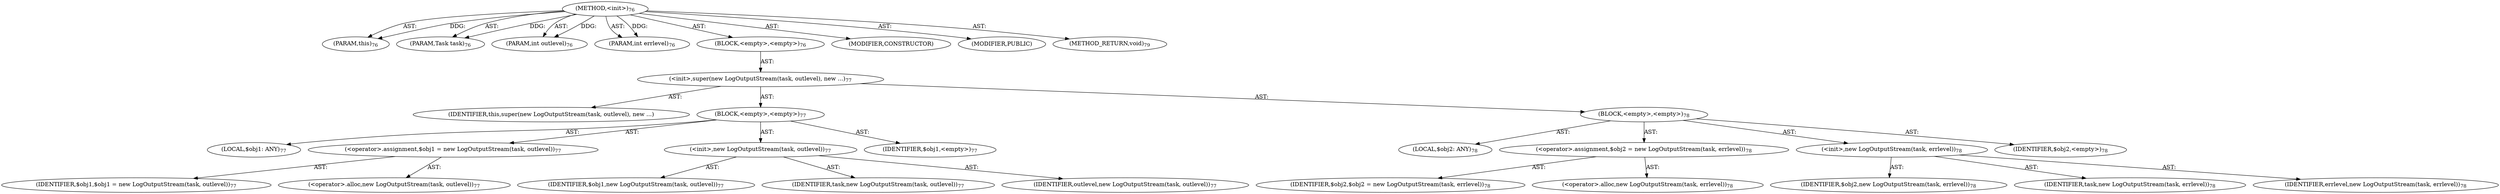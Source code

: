 digraph "&lt;init&gt;" {  
"111669149696" [label = <(METHOD,&lt;init&gt;)<SUB>76</SUB>> ]
"115964116993" [label = <(PARAM,this)<SUB>76</SUB>> ]
"115964116994" [label = <(PARAM,Task task)<SUB>76</SUB>> ]
"115964116995" [label = <(PARAM,int outlevel)<SUB>76</SUB>> ]
"115964116996" [label = <(PARAM,int errlevel)<SUB>76</SUB>> ]
"25769803778" [label = <(BLOCK,&lt;empty&gt;,&lt;empty&gt;)<SUB>76</SUB>> ]
"30064771072" [label = <(&lt;init&gt;,super(new LogOutputStream(task, outlevel), new ...)<SUB>77</SUB>> ]
"68719476738" [label = <(IDENTIFIER,this,super(new LogOutputStream(task, outlevel), new ...)> ]
"25769803776" [label = <(BLOCK,&lt;empty&gt;,&lt;empty&gt;)<SUB>77</SUB>> ]
"94489280512" [label = <(LOCAL,$obj1: ANY)<SUB>77</SUB>> ]
"30064771073" [label = <(&lt;operator&gt;.assignment,$obj1 = new LogOutputStream(task, outlevel))<SUB>77</SUB>> ]
"68719476739" [label = <(IDENTIFIER,$obj1,$obj1 = new LogOutputStream(task, outlevel))<SUB>77</SUB>> ]
"30064771074" [label = <(&lt;operator&gt;.alloc,new LogOutputStream(task, outlevel))<SUB>77</SUB>> ]
"30064771075" [label = <(&lt;init&gt;,new LogOutputStream(task, outlevel))<SUB>77</SUB>> ]
"68719476740" [label = <(IDENTIFIER,$obj1,new LogOutputStream(task, outlevel))<SUB>77</SUB>> ]
"68719476741" [label = <(IDENTIFIER,task,new LogOutputStream(task, outlevel))<SUB>77</SUB>> ]
"68719476742" [label = <(IDENTIFIER,outlevel,new LogOutputStream(task, outlevel))<SUB>77</SUB>> ]
"68719476743" [label = <(IDENTIFIER,$obj1,&lt;empty&gt;)<SUB>77</SUB>> ]
"25769803777" [label = <(BLOCK,&lt;empty&gt;,&lt;empty&gt;)<SUB>78</SUB>> ]
"94489280513" [label = <(LOCAL,$obj2: ANY)<SUB>78</SUB>> ]
"30064771076" [label = <(&lt;operator&gt;.assignment,$obj2 = new LogOutputStream(task, errlevel))<SUB>78</SUB>> ]
"68719476744" [label = <(IDENTIFIER,$obj2,$obj2 = new LogOutputStream(task, errlevel))<SUB>78</SUB>> ]
"30064771077" [label = <(&lt;operator&gt;.alloc,new LogOutputStream(task, errlevel))<SUB>78</SUB>> ]
"30064771078" [label = <(&lt;init&gt;,new LogOutputStream(task, errlevel))<SUB>78</SUB>> ]
"68719476745" [label = <(IDENTIFIER,$obj2,new LogOutputStream(task, errlevel))<SUB>78</SUB>> ]
"68719476746" [label = <(IDENTIFIER,task,new LogOutputStream(task, errlevel))<SUB>78</SUB>> ]
"68719476747" [label = <(IDENTIFIER,errlevel,new LogOutputStream(task, errlevel))<SUB>78</SUB>> ]
"68719476748" [label = <(IDENTIFIER,$obj2,&lt;empty&gt;)<SUB>78</SUB>> ]
"133143986176" [label = <(MODIFIER,CONSTRUCTOR)> ]
"133143986177" [label = <(MODIFIER,PUBLIC)> ]
"128849018880" [label = <(METHOD_RETURN,void)<SUB>79</SUB>> ]
  "111669149696" -> "115964116993"  [ label = "AST: "] 
  "111669149696" -> "115964116994"  [ label = "AST: "] 
  "111669149696" -> "115964116995"  [ label = "AST: "] 
  "111669149696" -> "115964116996"  [ label = "AST: "] 
  "111669149696" -> "25769803778"  [ label = "AST: "] 
  "111669149696" -> "133143986176"  [ label = "AST: "] 
  "111669149696" -> "133143986177"  [ label = "AST: "] 
  "111669149696" -> "128849018880"  [ label = "AST: "] 
  "25769803778" -> "30064771072"  [ label = "AST: "] 
  "30064771072" -> "68719476738"  [ label = "AST: "] 
  "30064771072" -> "25769803776"  [ label = "AST: "] 
  "30064771072" -> "25769803777"  [ label = "AST: "] 
  "25769803776" -> "94489280512"  [ label = "AST: "] 
  "25769803776" -> "30064771073"  [ label = "AST: "] 
  "25769803776" -> "30064771075"  [ label = "AST: "] 
  "25769803776" -> "68719476743"  [ label = "AST: "] 
  "30064771073" -> "68719476739"  [ label = "AST: "] 
  "30064771073" -> "30064771074"  [ label = "AST: "] 
  "30064771075" -> "68719476740"  [ label = "AST: "] 
  "30064771075" -> "68719476741"  [ label = "AST: "] 
  "30064771075" -> "68719476742"  [ label = "AST: "] 
  "25769803777" -> "94489280513"  [ label = "AST: "] 
  "25769803777" -> "30064771076"  [ label = "AST: "] 
  "25769803777" -> "30064771078"  [ label = "AST: "] 
  "25769803777" -> "68719476748"  [ label = "AST: "] 
  "30064771076" -> "68719476744"  [ label = "AST: "] 
  "30064771076" -> "30064771077"  [ label = "AST: "] 
  "30064771078" -> "68719476745"  [ label = "AST: "] 
  "30064771078" -> "68719476746"  [ label = "AST: "] 
  "30064771078" -> "68719476747"  [ label = "AST: "] 
  "111669149696" -> "115964116993"  [ label = "DDG: "] 
  "111669149696" -> "115964116994"  [ label = "DDG: "] 
  "111669149696" -> "115964116995"  [ label = "DDG: "] 
  "111669149696" -> "115964116996"  [ label = "DDG: "] 
}
